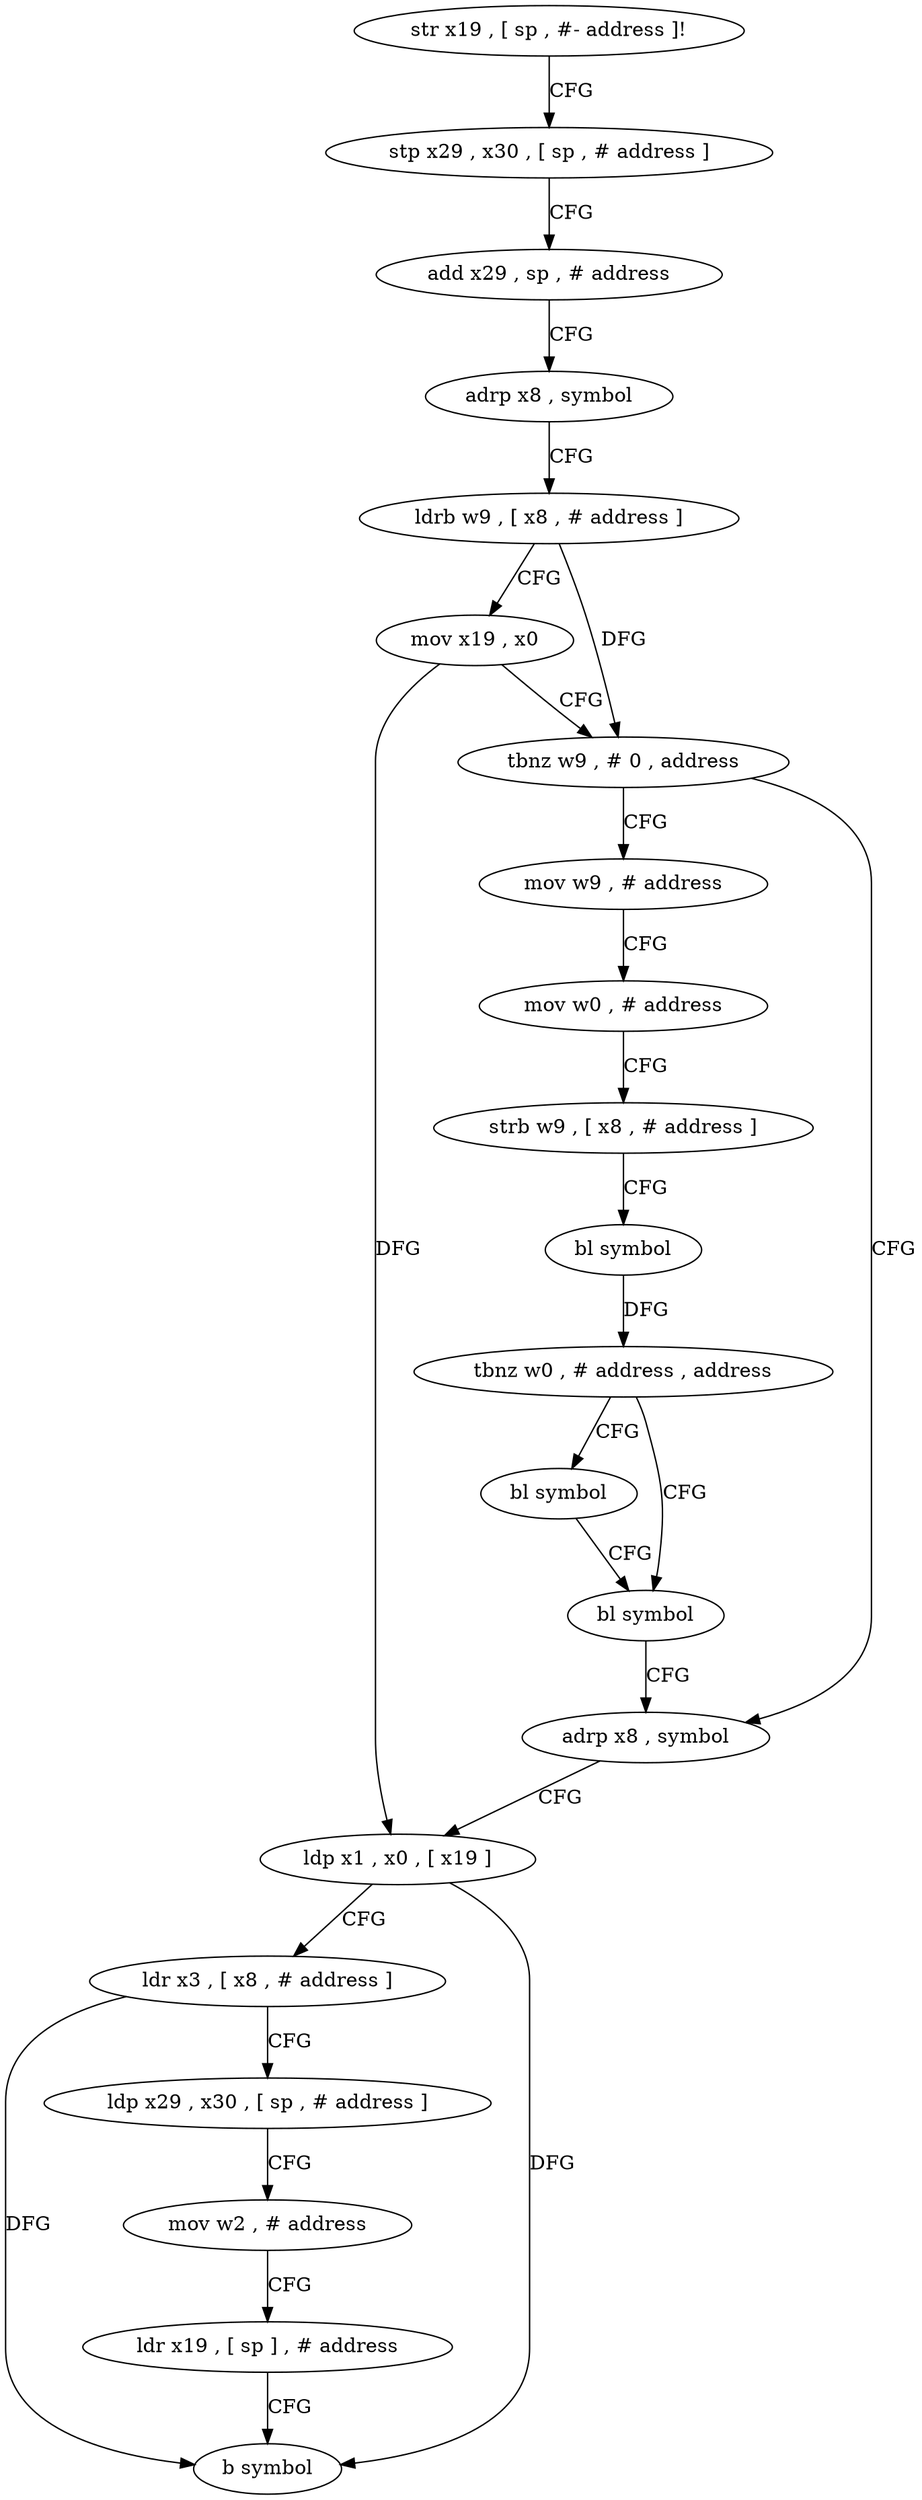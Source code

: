 digraph "func" {
"4218840" [label = "str x19 , [ sp , #- address ]!" ]
"4218844" [label = "stp x29 , x30 , [ sp , # address ]" ]
"4218848" [label = "add x29 , sp , # address" ]
"4218852" [label = "adrp x8 , symbol" ]
"4218856" [label = "ldrb w9 , [ x8 , # address ]" ]
"4218860" [label = "mov x19 , x0" ]
"4218864" [label = "tbnz w9 , # 0 , address" ]
"4218896" [label = "adrp x8 , symbol" ]
"4218868" [label = "mov w9 , # address" ]
"4218900" [label = "ldp x1 , x0 , [ x19 ]" ]
"4218904" [label = "ldr x3 , [ x8 , # address ]" ]
"4218908" [label = "ldp x29 , x30 , [ sp , # address ]" ]
"4218912" [label = "mov w2 , # address" ]
"4218916" [label = "ldr x19 , [ sp ] , # address" ]
"4218920" [label = "b symbol" ]
"4218872" [label = "mov w0 , # address" ]
"4218876" [label = "strb w9 , [ x8 , # address ]" ]
"4218880" [label = "bl symbol" ]
"4218884" [label = "tbnz w0 , # address , address" ]
"4218892" [label = "bl symbol" ]
"4218888" [label = "bl symbol" ]
"4218840" -> "4218844" [ label = "CFG" ]
"4218844" -> "4218848" [ label = "CFG" ]
"4218848" -> "4218852" [ label = "CFG" ]
"4218852" -> "4218856" [ label = "CFG" ]
"4218856" -> "4218860" [ label = "CFG" ]
"4218856" -> "4218864" [ label = "DFG" ]
"4218860" -> "4218864" [ label = "CFG" ]
"4218860" -> "4218900" [ label = "DFG" ]
"4218864" -> "4218896" [ label = "CFG" ]
"4218864" -> "4218868" [ label = "CFG" ]
"4218896" -> "4218900" [ label = "CFG" ]
"4218868" -> "4218872" [ label = "CFG" ]
"4218900" -> "4218904" [ label = "CFG" ]
"4218900" -> "4218920" [ label = "DFG" ]
"4218904" -> "4218908" [ label = "CFG" ]
"4218904" -> "4218920" [ label = "DFG" ]
"4218908" -> "4218912" [ label = "CFG" ]
"4218912" -> "4218916" [ label = "CFG" ]
"4218916" -> "4218920" [ label = "CFG" ]
"4218872" -> "4218876" [ label = "CFG" ]
"4218876" -> "4218880" [ label = "CFG" ]
"4218880" -> "4218884" [ label = "DFG" ]
"4218884" -> "4218892" [ label = "CFG" ]
"4218884" -> "4218888" [ label = "CFG" ]
"4218892" -> "4218896" [ label = "CFG" ]
"4218888" -> "4218892" [ label = "CFG" ]
}
